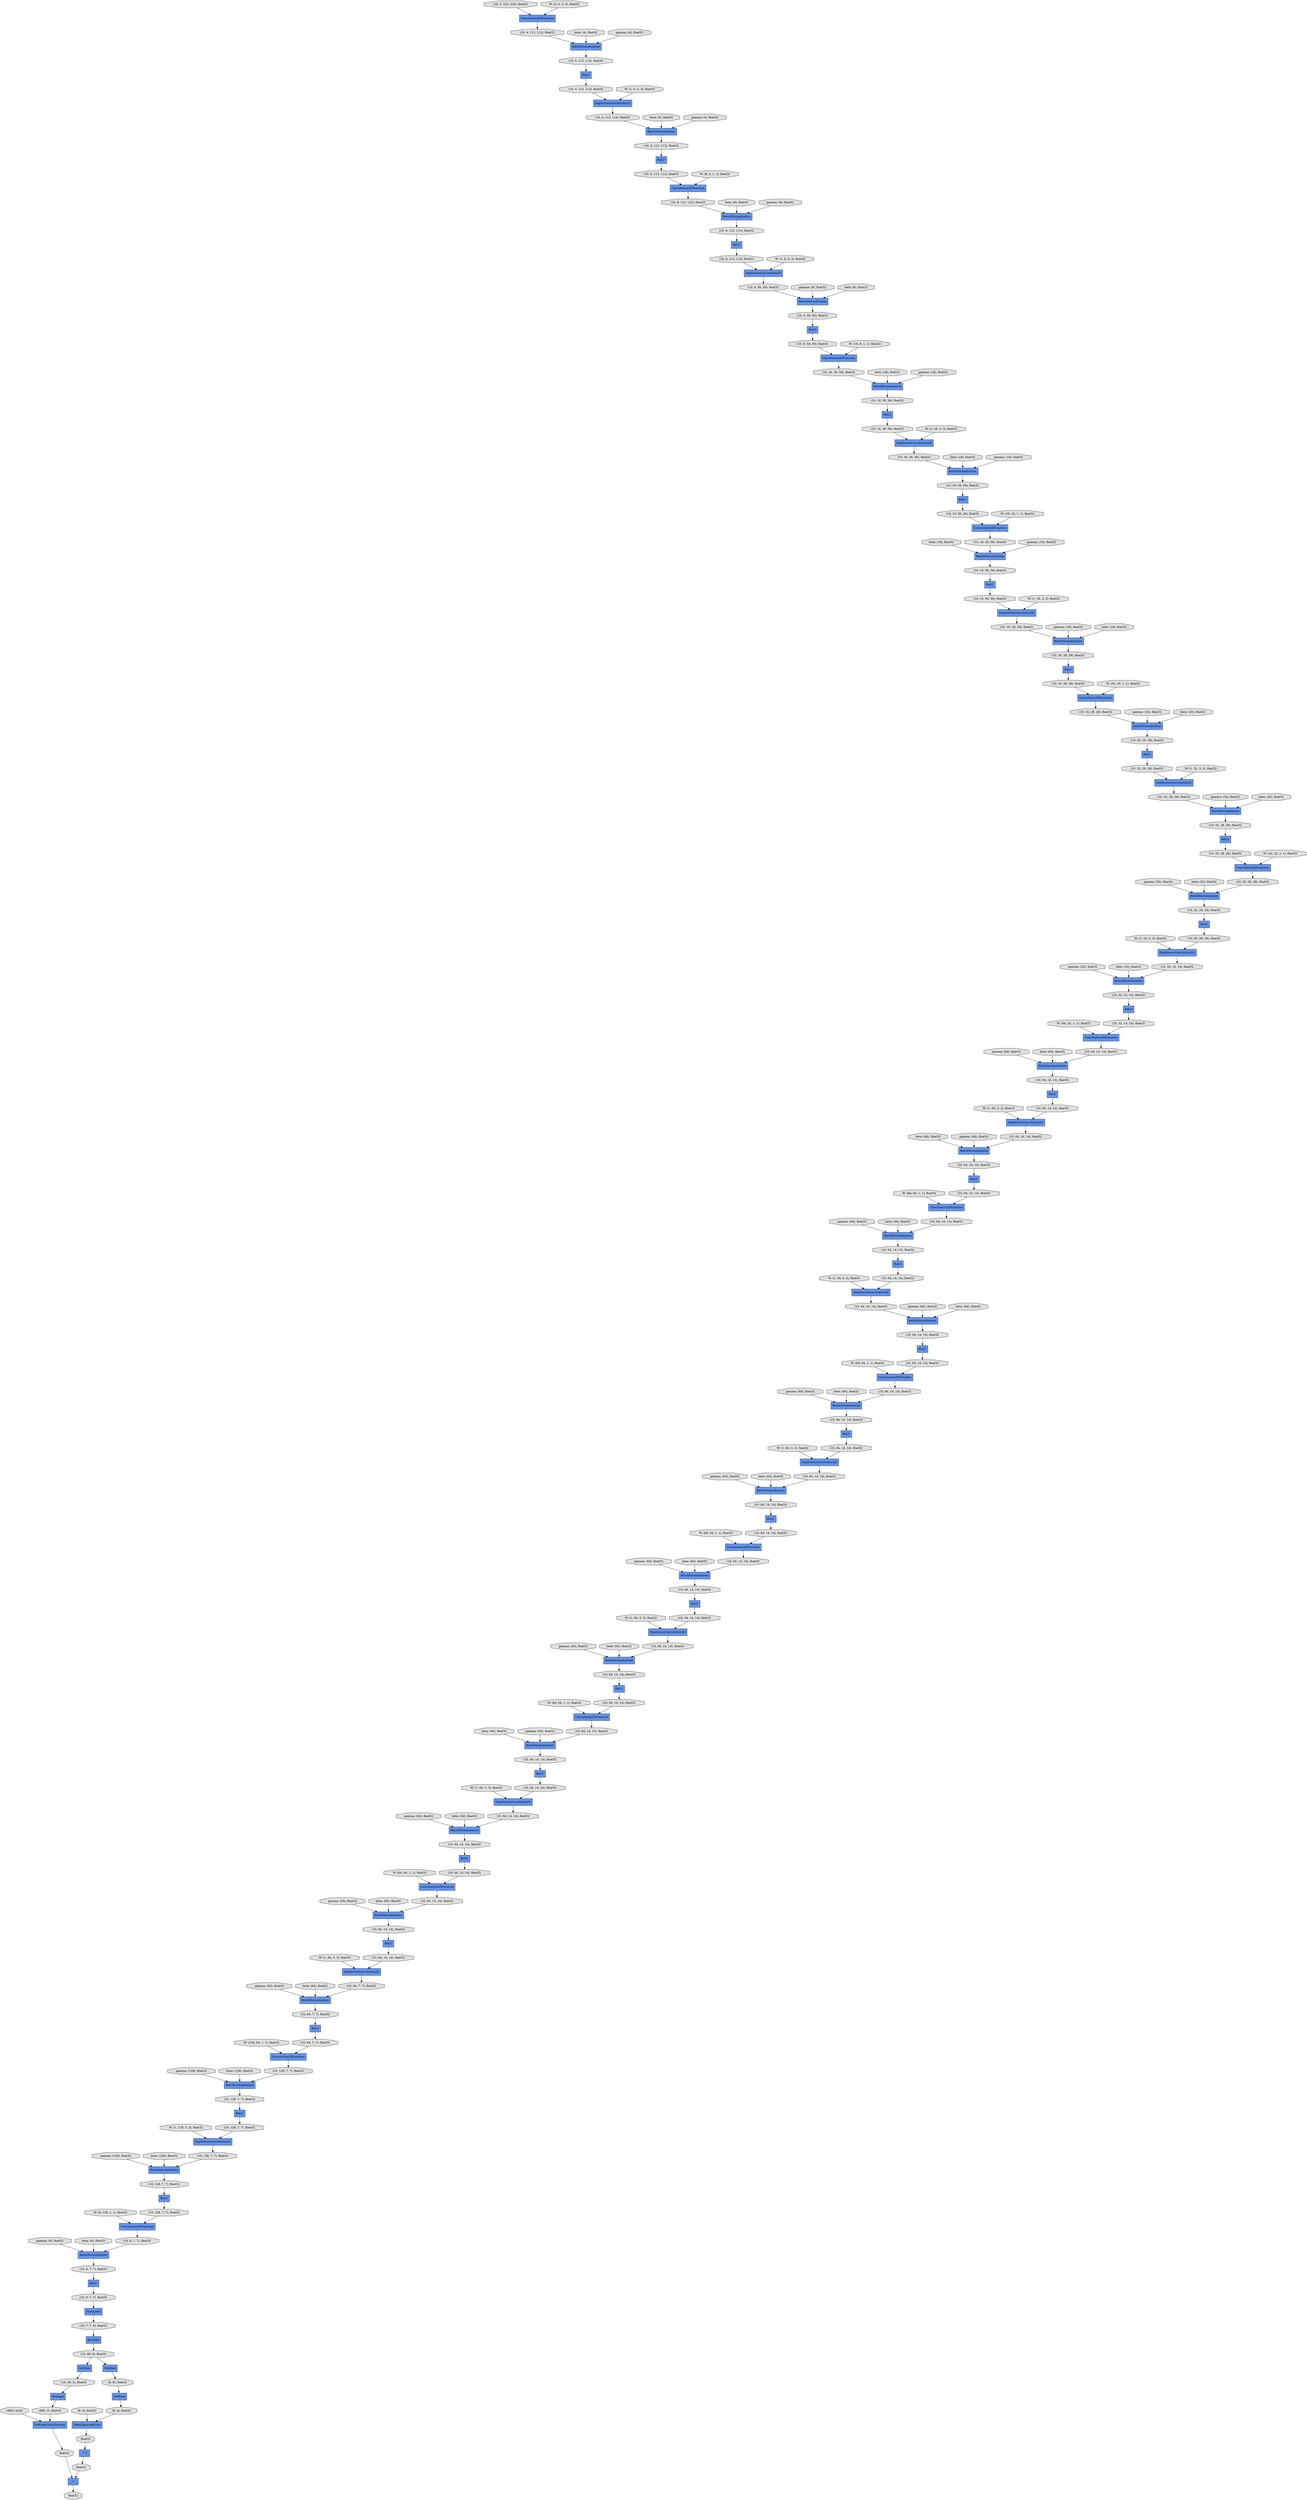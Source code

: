 digraph graphname{rankdir=TB;140635208941696 [style="filled",fillcolor="#6495ED",shape="record",label="BatchNormalization"];140635209482424 [style="filled",fillcolor="#E0E0E0",shape="octagon",label="beta: (64), float32"];140635084767472 [style="filled",fillcolor="#E0E0E0",shape="octagon",label="(10, 64, 14, 14), float32"];140635209974000 [style="filled",fillcolor="#E0E0E0",shape="octagon",label="beta: (64), float32"];140635209883888 [style="filled",fillcolor="#E0E0E0",shape="octagon",label="beta: (16), float32"];140635084767528 [style="filled",fillcolor="#6495ED",shape="record",label="ReLU"];140635208778024 [style="filled",fillcolor="#6495ED",shape="record",label="BatchNormalization"];140635208941920 [style="filled",fillcolor="#E0E0E0",shape="octagon",label="(10, 64, 14, 14), float32"];140635208892768 [style="filled",fillcolor="#E0E0E0",shape="octagon",label="(10, 16, 56, 56), float32"];140635208778080 [style="filled",fillcolor="#E0E0E0",shape="octagon",label="(10, 3, 224, 224), float32"];140635209990552 [style="filled",fillcolor="#E0E0E0",shape="octagon",label="gamma: (64), float32"];140635208941976 [style="filled",fillcolor="#6495ED",shape="record",label="ReLU"];140635209793944 [style="filled",fillcolor="#E0E0E0",shape="octagon",label="gamma: (32), float32"];140635208868248 [style="filled",fillcolor="#E0E0E0",shape="octagon",label="(10, 8, 112, 112), float32"];140635084767696 [style="filled",fillcolor="#E0E0E0",shape="octagon",label="(10, 64, 14, 14), float32"];140635209482760 [style="filled",fillcolor="#E0E0E0",shape="octagon",label="W: (1, 64, 3, 3), float32"];140635084767752 [style="filled",fillcolor="#6495ED",shape="record",label="Convolution2DFunction"];140635209974280 [style="filled",fillcolor="#E0E0E0",shape="octagon",label="W: (64, 64, 1, 1), float32"];140635208868360 [style="filled",fillcolor="#6495ED",shape="record",label="BatchNormalization"];140635208942144 [style="filled",fillcolor="#E0E0E0",shape="octagon",label="(10, 64, 14, 14), float32"];140635209884224 [style="filled",fillcolor="#E0E0E0",shape="octagon",label="W: (1, 16, 3, 3), float32"];140635208778248 [style="filled",fillcolor="#6495ED",shape="record",label="DepthwiseConvolution2D"];140635208942200 [style="filled",fillcolor="#6495ED",shape="record",label="Convolution2DFunction"];140635208893048 [style="filled",fillcolor="#E0E0E0",shape="octagon",label="(10, 16, 28, 28), float32"];140635208778360 [style="filled",fillcolor="#6495ED",shape="record",label="ReLU"];140635208893104 [style="filled",fillcolor="#6495ED",shape="record",label="ReLU"];140635208778416 [style="filled",fillcolor="#E0E0E0",shape="octagon",label="(10, 4, 112, 112), float32"];140635208868584 [style="filled",fillcolor="#E0E0E0",shape="octagon",label="(10, 8, 56, 56), float32"];140635209343888 [style="filled",fillcolor="#6495ED",shape="record",label="Convolution2DFunction"];140635084768032 [style="filled",fillcolor="#6495ED",shape="record",label="DepthwiseConvolution2D"];140635209990944 [style="filled",fillcolor="#E0E0E0",shape="octagon",label="beta: (64), float32"];140635209794336 [style="filled",fillcolor="#E0E0E0",shape="octagon",label="beta: (32), float32"];140635208893272 [style="filled",fillcolor="#E0E0E0",shape="octagon",label="(10, 16, 28, 28), float32"];140635208868640 [style="filled",fillcolor="#6495ED",shape="record",label="ReLU"];140635084768144 [style="filled",fillcolor="#E0E0E0",shape="octagon",label="(10, 64, 14, 14), float32"];140635208942480 [style="filled",fillcolor="#6495ED",shape="record",label="DepthwiseConvolution2D"];140635208893328 [style="filled",fillcolor="#6495ED",shape="record",label="Convolution2DFunction"];140635209483208 [style="filled",fillcolor="#E0E0E0",shape="octagon",label="gamma: (64), float32"];140635209974728 [style="filled",fillcolor="#E0E0E0",shape="octagon",label="gamma: (64), float32"];140635208868808 [style="filled",fillcolor="#E0E0E0",shape="octagon",label="(10, 8, 56, 56), float32"];140635208778696 [style="filled",fillcolor="#E0E0E0",shape="octagon",label="(10, 4, 112, 112), float32"];140635208942592 [style="filled",fillcolor="#E0E0E0",shape="octagon",label="(10, 64, 14, 14), float32"];140635209884672 [style="filled",fillcolor="#E0E0E0",shape="octagon",label="gamma: (16), float32"];140635208868864 [style="filled",fillcolor="#6495ED",shape="record",label="Convolution2DFunction"];140635209991224 [style="filled",fillcolor="#E0E0E0",shape="octagon",label="W: (64, 64, 1, 1), float32"];140635084768368 [style="filled",fillcolor="#E0E0E0",shape="octagon",label="(10, 64, 14, 14), float32"];140635209794672 [style="filled",fillcolor="#E0E0E0",shape="octagon",label="W: (1, 32, 3, 3), float32"];140635208893608 [style="filled",fillcolor="#6495ED",shape="record",label="DepthwiseConvolution2D"];140635084768480 [style="filled",fillcolor="#E0E0E0",shape="octagon",label="(10, 64, 14, 14), float32"];140635208942816 [style="filled",fillcolor="#E0E0E0",shape="octagon",label="(10, 64, 14, 14), float32"];140635084768536 [style="filled",fillcolor="#6495ED",shape="record",label="ReLU"];140635208893720 [style="filled",fillcolor="#E0E0E0",shape="octagon",label="(10, 16, 28, 28), float32"];140635208869144 [style="filled",fillcolor="#6495ED",shape="record",label="DepthwiseConvolution2D"];140635209483600 [style="filled",fillcolor="#E0E0E0",shape="octagon",label="beta: (64), float32"];140635084768592 [style="filled",fillcolor="#6495ED",shape="record",label="BatchNormalization"];140635209975120 [style="filled",fillcolor="#E0E0E0",shape="octagon",label="beta: (64), float32"];140635208942984 [style="filled",fillcolor="#E0E0E0",shape="octagon",label="(10, 64, 14, 14), float32"];140635209885064 [style="filled",fillcolor="#E0E0E0",shape="octagon",label="beta: (16), float32"];140635208869256 [style="filled",fillcolor="#E0E0E0",shape="octagon",label="(10, 8, 56, 56), float32"];140635208779144 [style="filled",fillcolor="#E0E0E0",shape="octagon",label="(10, 4, 112, 112), float32"];140635208943040 [style="filled",fillcolor="#6495ED",shape="record",label="ReLU"];140635209991672 [style="filled",fillcolor="#E0E0E0",shape="octagon",label="gamma: (64), float32"];140635208943096 [style="filled",fillcolor="#6495ED",shape="record",label="BatchNormalization"];140635208893944 [style="filled",fillcolor="#E0E0E0",shape="octagon",label="(10, 32, 28, 28), float32"];140635209795120 [style="filled",fillcolor="#E0E0E0",shape="octagon",label="gamma: (32), float32"];140635209483880 [style="filled",fillcolor="#E0E0E0",shape="octagon",label="W: (64, 64, 1, 1), float32"];140635208943208 [style="filled",fillcolor="#6495ED",shape="record",label="BatchNormalization"];140635208894056 [style="filled",fillcolor="#E0E0E0",shape="octagon",label="(10, 32, 28, 28), float32"];140635208869480 [style="filled",fillcolor="#E0E0E0",shape="octagon",label="(10, 16, 56, 56), float32"];140635209975456 [style="filled",fillcolor="#E0E0E0",shape="octagon",label="W: (1, 64, 3, 3), float32"];140635208894112 [style="filled",fillcolor="#6495ED",shape="record",label="ReLU"];140635209885344 [style="filled",fillcolor="#E0E0E0",shape="octagon",label="W: (32, 16, 1, 1), float32"];140635208894168 [style="filled",fillcolor="#6495ED",shape="record",label="BatchNormalization"];140635208869592 [style="filled",fillcolor="#E0E0E0",shape="octagon",label="(10, 16, 56, 56), float32"];140635208869648 [style="filled",fillcolor="#6495ED",shape="record",label="ReLU"];140635084769096 [style="filled",fillcolor="#E0E0E0",shape="octagon",label="(10, 64, 14, 14), float32"];140635208869704 [style="filled",fillcolor="#6495ED",shape="record",label="BatchNormalization"];140635209992064 [style="filled",fillcolor="#E0E0E0",shape="octagon",label="beta: (64), float32"];140635084769208 [style="filled",fillcolor="#6495ED",shape="record",label="BatchNormalization"];140635209795512 [style="filled",fillcolor="#E0E0E0",shape="octagon",label="beta: (32), float32"];140635208943600 [style="filled",fillcolor="#E0E0E0",shape="octagon",label="(10, 64, 14, 14), float32"];140635287881768 [style="filled",fillcolor="#6495ED",shape="record",label="GetItem"];140635209484328 [style="filled",fillcolor="#E0E0E0",shape="octagon",label="gamma: (64), float32"];140635209975904 [style="filled",fillcolor="#E0E0E0",shape="octagon",label="gamma: (64), float32"];140635209885792 [style="filled",fillcolor="#E0E0E0",shape="octagon",label="gamma: (32), float32"];140635084769432 [style="filled",fillcolor="#E0E0E0",shape="octagon",label="(10, 64, 14, 14), float32"];140635084769488 [style="filled",fillcolor="#6495ED",shape="record",label="ReLU"];140635209992400 [style="filled",fillcolor="#E0E0E0",shape="octagon",label="W: (1, 64, 3, 3), float32"];140635209795792 [style="filled",fillcolor="#E0E0E0",shape="octagon",label="W: (64, 32, 1, 1), float32"];140635208943880 [style="filled",fillcolor="#E0E0E0",shape="octagon",label="(10, 64, 14, 14), float32"];140635208894672 [style="filled",fillcolor="#E0E0E0",shape="octagon",label="(10, 32, 28, 28), float32"];140635208943936 [style="filled",fillcolor="#6495ED",shape="record",label="ReLU"];140635208894784 [style="filled",fillcolor="#6495ED",shape="record",label="BatchNormalization"];140635208870208 [style="filled",fillcolor="#E0E0E0",shape="octagon",label="(10, 16, 56, 56), float32"];140635084769656 [style="filled",fillcolor="#E0E0E0",shape="octagon",label="(10, 64, 14, 14), float32"];140635209484720 [style="filled",fillcolor="#E0E0E0",shape="octagon",label="beta: (64), float32"];140635084769712 [style="filled",fillcolor="#6495ED",shape="record",label="Convolution2DFunction"];140635208944104 [style="filled",fillcolor="#E0E0E0",shape="octagon",label="(10, 64, 14, 14), float32"];140635209976296 [style="filled",fillcolor="#E0E0E0",shape="octagon",label="beta: (64), float32"];140635209886184 [style="filled",fillcolor="#E0E0E0",shape="octagon",label="beta: (32), float32"];140635208870376 [style="filled",fillcolor="#6495ED",shape="record",label="BatchNormalization"];140635208944160 [style="filled",fillcolor="#6495ED",shape="record",label="Convolution2DFunction"];140635208895008 [style="filled",fillcolor="#E0E0E0",shape="octagon",label="(10, 32, 28, 28), float32"];140635208780264 [style="filled",fillcolor="#6495ED",shape="record",label="BatchNormalization"];140635208895064 [style="filled",fillcolor="#6495ED",shape="record",label="ReLU"];140635209992848 [style="filled",fillcolor="#E0E0E0",shape="octagon",label="gamma: (64), float32"];140635209796240 [style="filled",fillcolor="#E0E0E0",shape="octagon",label="gamma: (64), float32"];140635084769992 [style="filled",fillcolor="#6495ED",shape="record",label="DepthwiseConvolution2D"];140635208870600 [style="filled",fillcolor="#E0E0E0",shape="octagon",label="(10, 16, 56, 56), float32"];140635209485056 [style="filled",fillcolor="#E0E0E0",shape="octagon",label="W: (1, 64, 3, 3), float32"];140635209976576 [style="filled",fillcolor="#E0E0E0",shape="octagon",label="W: (64, 64, 1, 1), float32"];140635208895232 [style="filled",fillcolor="#E0E0E0",shape="octagon",label="(10, 32, 28, 28), float32"];140635084770104 [style="filled",fillcolor="#E0E0E0",shape="octagon",label="(10, 64, 14, 14), float32"];140635208944440 [style="filled",fillcolor="#6495ED",shape="record",label="DepthwiseConvolution2D"];140635208895288 [style="filled",fillcolor="#6495ED",shape="record",label="Convolution2DFunction"];140635209886520 [style="filled",fillcolor="#E0E0E0",shape="octagon",label="W: (1, 32, 3, 3), float32"];140635208870656 [style="filled",fillcolor="#6495ED",shape="record",label="ReLU"];140635208780600 [style="filled",fillcolor="#6495ED",shape="record",label="ReLU"];140635208780544 [style="filled",fillcolor="#E0E0E0",shape="octagon",label="(10, 4, 112, 112), float32"];140635208944552 [style="filled",fillcolor="#E0E0E0",shape="octagon",label="(10, 64, 14, 14), float32"];140635208870824 [style="filled",fillcolor="#E0E0E0",shape="octagon",label="(10, 16, 56, 56), float32"];140635208870880 [style="filled",fillcolor="#6495ED",shape="record",label="Convolution2DFunction"];140635208780768 [style="filled",fillcolor="#E0E0E0",shape="octagon",label="(10, 4, 112, 112), float32"];140635084770328 [style="filled",fillcolor="#E0E0E0",shape="octagon",label="(10, 64, 14, 14), float32"];140635209993240 [style="filled",fillcolor="#E0E0E0",shape="octagon",label="beta: (64), float32"];140635209796632 [style="filled",fillcolor="#E0E0E0",shape="octagon",label="beta: (64), float32"];140635208780824 [style="filled",fillcolor="#6495ED",shape="record",label="Convolution2DFunction"];140635208895568 [style="filled",fillcolor="#6495ED",shape="record",label="DepthwiseConvolution2D"];140635208944776 [style="filled",fillcolor="#E0E0E0",shape="octagon",label="(10, 64, 14, 14), float32"];140635209485504 [style="filled",fillcolor="#E0E0E0",shape="octagon",label="gamma: (64), float32"];140635084770496 [style="filled",fillcolor="#E0E0E0",shape="octagon",label="(10, 64, 14, 14), float32"];140635209977024 [style="filled",fillcolor="#E0E0E0",shape="octagon",label="gamma: (64), float32"];140635084770552 [style="filled",fillcolor="#6495ED",shape="record",label="ReLU"];140635208895680 [style="filled",fillcolor="#E0E0E0",shape="octagon",label="(10, 32, 28, 28), float32"];140635209886968 [style="filled",fillcolor="#E0E0E0",shape="octagon",label="gamma: (32), float32"];140635208871160 [style="filled",fillcolor="#6495ED",shape="record",label="DepthwiseConvolution2D"];140635084770608 [style="filled",fillcolor="#6495ED",shape="record",label="BatchNormalization"];140635209993520 [style="filled",fillcolor="#E0E0E0",shape="octagon",label="W: (64, 64, 1, 1), float32"];140635208944944 [style="filled",fillcolor="#E0E0E0",shape="octagon",label="(10, 64, 14, 14), float32"];140635208945000 [style="filled",fillcolor="#6495ED",shape="record",label="ReLU"];140635209796968 [style="filled",fillcolor="#E0E0E0",shape="octagon",label="W: (1, 64, 3, 3), float32"];140635208871272 [style="filled",fillcolor="#E0E0E0",shape="octagon",label="(10, 16, 56, 56), float32"];140635208781104 [style="filled",fillcolor="#6495ED",shape="record",label="DepthwiseConvolution2D"];140635084770720 [style="filled",fillcolor="#6495ED",shape="record",label="BatchNormalization"];140635208945056 [style="filled",fillcolor="#6495ED",shape="record",label="BatchNormalization"];140635208895904 [style="filled",fillcolor="#E0E0E0",shape="octagon",label="(10, 32, 28, 28), float32"];140635208781216 [style="filled",fillcolor="#E0E0E0",shape="octagon",label="(10, 4, 112, 112), float32"];140635208945168 [style="filled",fillcolor="#6495ED",shape="record",label="BatchNormalization"];140635208896016 [style="filled",fillcolor="#E0E0E0",shape="octagon",label="(10, 32, 28, 28), float32"];140635209485896 [style="filled",fillcolor="#E0E0E0",shape="octagon",label="beta: (64), float32"];140635209977416 [style="filled",fillcolor="#E0E0E0",shape="octagon",label="beta: (64), float32"];140635208896072 [style="filled",fillcolor="#6495ED",shape="record",label="ReLU"];140635208871496 [style="filled",fillcolor="#E0E0E0",shape="octagon",label="(10, 16, 56, 56), float32"];140635208896128 [style="filled",fillcolor="#6495ED",shape="record",label="BatchNormalization"];140635209887360 [style="filled",fillcolor="#E0E0E0",shape="octagon",label="beta: (32), float32"];140635208781440 [style="filled",fillcolor="#E0E0E0",shape="octagon",label="(10, 8, 112, 112), float32"];140635208871608 [style="filled",fillcolor="#E0E0E0",shape="octagon",label="(10, 16, 56, 56), float32"];140635209993968 [style="filled",fillcolor="#E0E0E0",shape="octagon",label="gamma: (64), float32"];140635208896240 [style="filled",fillcolor="#6495ED",shape="record",label="BatchNormalization"];140635208871664 [style="filled",fillcolor="#6495ED",shape="record",label="ReLU"];140635084771112 [style="filled",fillcolor="#E0E0E0",shape="octagon",label="(10, 64, 14, 14), float32"];140635209797416 [style="filled",fillcolor="#E0E0E0",shape="octagon",label="gamma: (64), float32"];140635208871720 [style="filled",fillcolor="#6495ED",shape="record",label="BatchNormalization"];140635208781608 [style="filled",fillcolor="#6495ED",shape="record",label="ReLU"];140635209486176 [style="filled",fillcolor="#E0E0E0",shape="octagon",label="W: (128, 64, 1, 1), float32"];140635208781664 [style="filled",fillcolor="#6495ED",shape="record",label="BatchNormalization"];140635208781552 [style="filled",fillcolor="#E0E0E0",shape="octagon",label="(10, 8, 112, 112), float32"];140635208945560 [style="filled",fillcolor="#E0E0E0",shape="octagon",label="(10, 64, 14, 14), float32"];140635209977752 [style="filled",fillcolor="#E0E0E0",shape="octagon",label="W: (1, 64, 3, 3), float32"];140635209887640 [style="filled",fillcolor="#E0E0E0",shape="octagon",label="W: (32, 32, 1, 1), float32"];140635208871832 [style="filled",fillcolor="#6495ED",shape="record",label="BatchNormalization"];140635084828744 [style="filled",fillcolor="#6495ED",shape="record",label="Reshape"];140635084795976 [style="filled",fillcolor="#6495ED",shape="record",label="ReLU"];140635084796032 [style="filled",fillcolor="#E0E0E0",shape="octagon",label="(10, 64, 7, 7), float32"];140635208921272 [style="filled",fillcolor="#E0E0E0",shape="octagon",label="(10, 32, 28, 28), float32"];140635084828968 [style="filled",fillcolor="#E0E0E0",shape="octagon",label="(10, 49, 2), float32"];140635209503072 [style="filled",fillcolor="#E0E0E0",shape="octagon",label="gamma: (128), float32"];140635084796256 [style="filled",fillcolor="#E0E0E0",shape="octagon",label="(10, 64, 7, 7), float32"];140635084796312 [style="filled",fillcolor="#6495ED",shape="record",label="Convolution2DFunction"];140635208921552 [style="filled",fillcolor="#E0E0E0",shape="octagon",label="(10, 32, 14, 14), float32"];140635084829192 [style="filled",fillcolor="#6495ED",shape="record",label="SoftmaxCrossEntropy"];140635208921608 [style="filled",fillcolor="#6495ED",shape="record",label="ReLU"];140635084829304 [style="filled",fillcolor="#E0E0E0",shape="octagon",label="(490, 2), float32"];140635084796592 [style="filled",fillcolor="#6495ED",shape="record",label="DepthwiseConvolution2D"];140635208921776 [style="filled",fillcolor="#E0E0E0",shape="octagon",label="(10, 32, 14, 14), float32"];140635210093232 [style="filled",fillcolor="#E0E0E0",shape="octagon",label="W: (1, 4, 3, 3), float32"];140635209503464 [style="filled",fillcolor="#E0E0E0",shape="octagon",label="beta: (128), float32"];140635208921832 [style="filled",fillcolor="#6495ED",shape="record",label="Convolution2DFunction"];140635210093288 [style="filled",fillcolor="#E0E0E0",shape="octagon",label="beta: (4), float32"];140635084829472 [style="filled",fillcolor="#E0E0E0",shape="octagon",label="(490), int32"];140635084796704 [style="filled",fillcolor="#E0E0E0",shape="octagon",label="(10, 64, 7, 7), float32"];140635084796928 [style="filled",fillcolor="#E0E0E0",shape="octagon",label="(10, 128, 7, 7), float32"];140635208922112 [style="filled",fillcolor="#6495ED",shape="record",label="DepthwiseConvolution2D"];140635209503800 [style="filled",fillcolor="#E0E0E0",shape="octagon",label="W: (1, 128, 3, 3), float32"];140635084797040 [style="filled",fillcolor="#E0E0E0",shape="octagon",label="(10, 128, 7, 7), float32"];140635208922224 [style="filled",fillcolor="#E0E0E0",shape="octagon",label="(10, 32, 14, 14), float32"];140635084797096 [style="filled",fillcolor="#6495ED",shape="record",label="ReLU"];140635084797152 [style="filled",fillcolor="#6495ED",shape="record",label="BatchNormalization"];140633708967136 [style="filled",fillcolor="#E0E0E0",shape="octagon",label="gamma: (16), float32"];140635084797264 [style="filled",fillcolor="#6495ED",shape="record",label="BatchNormalization"];140635208922448 [style="filled",fillcolor="#E0E0E0",shape="octagon",label="(10, 64, 14, 14), float32"];140635084830088 [style="filled",fillcolor="#E0E0E0",shape="octagon",label="float32"];140635210094016 [style="filled",fillcolor="#E0E0E0",shape="octagon",label="W: (1, 8, 3, 3), float32"];140635209504248 [style="filled",fillcolor="#E0E0E0",shape="octagon",label="gamma: (128), float32"];140635208922616 [style="filled",fillcolor="#E0E0E0",shape="octagon",label="(10, 64, 14, 14), float32"];140635208922672 [style="filled",fillcolor="#6495ED",shape="record",label="ReLU"];140635084797544 [style="filled",fillcolor="#6495ED",shape="record",label="Transpose"];140635208922728 [style="filled",fillcolor="#6495ED",shape="record",label="BatchNormalization"];140635084797656 [style="filled",fillcolor="#E0E0E0",shape="octagon",label="(10, 128, 7, 7), float32"];140635208922840 [style="filled",fillcolor="#6495ED",shape="record",label="BatchNormalization"];140635210094352 [style="filled",fillcolor="#E0E0E0",shape="octagon",label="W: (8, 4, 1, 1), float32"];140635209504640 [style="filled",fillcolor="#E0E0E0",shape="octagon",label="beta: (128), float32"];140635084797936 [style="filled",fillcolor="#E0E0E0",shape="octagon",label="(10, 128, 7, 7), float32"];140635210078192 [style="filled",fillcolor="#E0E0E0",shape="octagon",label="beta: (16), float32"];140635084797992 [style="filled",fillcolor="#6495ED",shape="record",label="ReLU"];140633708967976 [style="filled",fillcolor="#E0E0E0",shape="octagon",label="W: (16, 16, 1, 1), float32"];140635208923232 [style="filled",fillcolor="#E0E0E0",shape="octagon",label="(10, 64, 14, 14), float32"];140635210094688 [style="filled",fillcolor="#E0E0E0",shape="octagon",label="gamma: (8), float32"];140635209504920 [style="filled",fillcolor="#E0E0E0",shape="octagon",label="W: (6, 128, 1, 1), float32"];140635084798160 [style="filled",fillcolor="#E0E0E0",shape="octagon",label="(10, 128, 7, 7), float32"];140635210094800 [style="filled",fillcolor="#E0E0E0",shape="octagon",label="beta: (8), float32"];140635084830984 [style="filled",fillcolor="#6495ED",shape="record",label="GetItem"];140635084798216 [style="filled",fillcolor="#6495ED",shape="record",label="Convolution2DFunction"];140633708968200 [style="filled",fillcolor="#E0E0E0",shape="octagon",label="beta: (16), float32"];140635208923512 [style="filled",fillcolor="#E0E0E0",shape="octagon",label="(10, 64, 14, 14), float32"];140635208923568 [style="filled",fillcolor="#6495ED",shape="record",label="ReLU"];140635084831264 [style="filled",fillcolor="#E0E0E0",shape="octagon",label="(8, 6), float32"];140635210095136 [style="filled",fillcolor="#E0E0E0",shape="octagon",label="gamma: (8), float32"];140635209505368 [style="filled",fillcolor="#E0E0E0",shape="octagon",label="gamma: (6), float32"];140635208923736 [style="filled",fillcolor="#E0E0E0",shape="octagon",label="(10, 64, 14, 14), float32"];140635210078808 [style="filled",fillcolor="#E0E0E0",shape="octagon",label="gamma: (16), float32"];140635084798608 [style="filled",fillcolor="#E0E0E0",shape="octagon",label="(10, 128, 7, 7), float32"];140635208923792 [style="filled",fillcolor="#6495ED",shape="record",label="Convolution2DFunction"];140635084831544 [style="filled",fillcolor="#E0E0E0",shape="octagon",label="(8, 4), float32"];140634562272056 [style="filled",fillcolor="#E0E0E0",shape="octagon",label="W: (4, 3, 3, 3), float32"];140635084831600 [style="filled",fillcolor="#6495ED",shape="record",label="_ * 1"];140635084798832 [style="filled",fillcolor="#E0E0E0",shape="octagon",label="(10, 6, 7, 7), float32"];140635084831656 [style="filled",fillcolor="#E0E0E0",shape="octagon",label="(8, 4), float32"];140635208924072 [style="filled",fillcolor="#6495ED",shape="record",label="DepthwiseConvolution2D"];140635210079144 [style="filled",fillcolor="#E0E0E0",shape="octagon",label="W: (16, 8, 1, 1), float32"];140635084831712 [style="filled",fillcolor="#6495ED",shape="record",label="MeanSquaredError"];140635084798944 [style="filled",fillcolor="#E0E0E0",shape="octagon",label="(10, 6, 7, 7), float32"];140635209505760 [style="filled",fillcolor="#E0E0E0",shape="octagon",label="beta: (6), float32"];140635084799000 [style="filled",fillcolor="#6495ED",shape="record",label="ReLU"];140635208924184 [style="filled",fillcolor="#E0E0E0",shape="octagon",label="(10, 64, 14, 14), float32"];140635210095584 [style="filled",fillcolor="#E0E0E0",shape="octagon",label="beta: (4), float32"];140635084799056 [style="filled",fillcolor="#6495ED",shape="record",label="BatchNormalization"];140635084831936 [style="filled",fillcolor="#E0E0E0",shape="octagon",label="float32"];140635084799168 [style="filled",fillcolor="#E0E0E0",shape="octagon",label="(10, 7, 7, 6), float32"];140635208924408 [style="filled",fillcolor="#E0E0E0",shape="octagon",label="(10, 64, 14, 14), float32"];140635210079536 [style="filled",fillcolor="#E0E0E0",shape="octagon",label="W: (1, 16, 3, 3), float32"];140635208924520 [style="filled",fillcolor="#E0E0E0",shape="octagon",label="(10, 64, 14, 14), float32"];140635210095976 [style="filled",fillcolor="#E0E0E0",shape="octagon",label="gamma: (4), float32"];140635208924576 [style="filled",fillcolor="#6495ED",shape="record",label="ReLU"];140635084799448 [style="filled",fillcolor="#6495ED",shape="record",label="Reshape"];140635208924632 [style="filled",fillcolor="#6495ED",shape="record",label="BatchNormalization"];140635084832272 [style="filled",fillcolor="#E0E0E0",shape="octagon",label="float32"];140635084832328 [style="filled",fillcolor="#6495ED",shape="record",label="_ + _"];140635084799560 [style="filled",fillcolor="#E0E0E0",shape="octagon",label="(10, 6, 7, 7), float32"];140635210079872 [style="filled",fillcolor="#E0E0E0",shape="octagon",label="beta: (8), float32"];140635084832552 [style="filled",fillcolor="#E0E0E0",shape="octagon",label="float32"];140635210080040 [style="filled",fillcolor="#E0E0E0",shape="octagon",label="gamma: (16), float32"];140635210096424 [style="filled",fillcolor="#E0E0E0",shape="octagon",label="gamma: (4), float32"];140635084799840 [style="filled",fillcolor="#E0E0E0",shape="octagon",label="(10, 49, 6), float32"];140635084799896 [style="filled",fillcolor="#6495ED",shape="record",label="GetItem"];140635208925136 [style="filled",fillcolor="#E0E0E0",shape="octagon",label="(10, 64, 14, 14), float32"];140635208778080 -> 140635209343888;140635084799840 -> 140635287881768;140635084797992 -> 140635084798608;140635209795792 -> 140635208921832;140635208924576 -> 140635208925136;140635208892768 -> 140635208871160;140635084770104 -> 140635084769712;140635084828968 -> 140635084828744;140635084796312 -> 140635084797040;140635209484720 -> 140635084770608;140635209887360 -> 140635208894784;140635208870656 -> 140635208871272;140635084798944 -> 140635084799056;140635287881768 -> 140635084831264;140635084831600 -> 140635084832272;140635209505760 -> 140635084799056;140635209503464 -> 140635084797152;140635084770552 -> 140635084771112;140635208778696 -> 140635208778360;140635210094016 -> 140635208781104;140635084769992 -> 140635084796032;140635208942480 -> 140635208943880;140635208871664 -> 140635208892768;140635084829304 -> 140635084829192;140635084799560 -> 140635084797544;140635084771112 -> 140635084769992;140635208895232 -> 140635208895064;140635084799896 -> 140635084828968;140635210079144 -> 140635208868864;140635084767472 -> 140635208945168;140635208944440 -> 140635084767472;140635208896016 -> 140635208896128;140635209483208 -> 140635084769208;140635208894056 -> 140635208894168;140635209977416 -> 140635208943096;140635208871608 -> 140635208871720;140635208779144 -> 140635208778248;140635208942816 -> 140635208943040;140635084797040 -> 140635084797152;140635209486176 -> 140635084796312;140635208893104 -> 140635208893720;140635084832328 -> 140635084832552;140635209795512 -> 140635208896240;140635210079536 -> 140635208869144;140635210093288 -> 140635208778024;140635208871720 -> 140635208871496;140635208944552 -> 140635208944160;140635209504920 -> 140635084798216;140635209990944 -> 140635208943208;140635208868584 -> 140635208868360;140635208893272 -> 140635208893104;140635084799168 -> 140635084799448;140635208923512 -> 140635208922840;140635208893608 -> 140635208895008;140635084831712 -> 140635084831936;140635208870376 -> 140635208870824;140635208944776 -> 140635208945000;140635208943096 -> 140635208942816;140635208780544 -> 140635208780264;140635208895008 -> 140635208894784;140635208921608 -> 140635208922224;140635210094352 -> 140635208780824;140635084798608 -> 140635084798216;140635208869704 -> 140635208869480;140635208781440 -> 140635208781608;140635084769488 -> 140635084770104;140635209992400 -> 140635208944440;140635208945168 -> 140635084767696;140635084768592 -> 140635084768368;140635084797936 -> 140635084797264;140635208921552 -> 140635208896240;140635210080040 -> 140635208870376;140635208945000 -> 140635208945560;140635209797416 -> 140635208922840;140635208921832 -> 140635208922616;140635208781552 -> 140635208781664;140635209343888 -> 140635208778416;140635208895064 -> 140635208895680;140633708967976 -> 140635208870880;140635208942200 -> 140635208942984;140635209976296 -> 140635208941696;140635208923232 -> 140635208922112;140635208922448 -> 140635208922672;140635208778360 -> 140635208779144;140635084831656 -> 140635084831712;140635208870600 -> 140635208870376;140635208922672 -> 140635208923232;140635208923736 -> 140635208923568;140635208869256 -> 140635208868864;140635209796240 -> 140635208922728;140635208924408 -> 140635208924576;140635209485056 -> 140635084769992;140635084769208 -> 140635084769656;140635209884672 -> 140635208871832;140635084798216 -> 140635084798944;140635084770720 -> 140635084796256;140635208945560 -> 140635208944440;140635209992064 -> 140635208945056;140635084799000 -> 140635084799560;140635208942592 -> 140635208942200;140635209887640 -> 140635208895288;140635209885344 -> 140635208893328;140635208895904 -> 140635208896072;140635208893720 -> 140635208893328;140635208943600 -> 140635208942480;140635208869592 -> 140635208869704;140635208925136 -> 140635208924072;140635208896072 -> 140635208921272;140635084767528 -> 140635084768144;140635208944104 -> 140635208943936;140635209885064 -> 140635208871832;140635210093232 -> 140635208778248;140635208778248 -> 140635208780544;140635208780264 -> 140635208780768;140635208871832 -> 140635208893272;140635084831936 -> 140635084831600;140635208869480 -> 140635208869648;140635208778416 -> 140635208778024;140635209796968 -> 140635208922112;140635209976576 -> 140635208942200;140635210094800 -> 140635208781664;140635084831264 -> 140635084830984;140635209975904 -> 140635208941696;140635208921272 -> 140635208895568;140635084767752 -> 140635084768480;140635208923792 -> 140635208924520;140635209975120 -> 140635208924632;140635084770496 -> 140635084770608;140635208870880 -> 140635208871608;140635210078808 -> 140635208869704;140635208942144 -> 140635208941976;140635208871160 -> 140635208893048;140635208781664 -> 140635208781440;140635209993520 -> 140635084767752;140635084770608 -> 140635084770328;140635084769656 -> 140635084769488;140635208896128 -> 140635208895904;140635208923568 -> 140635208924184;140635209505368 -> 140635084799056;140635084829192 -> 140635084830088;140635209990552 -> 140635208943208;140635208893048 -> 140635208871832;140635084799448 -> 140635084799840;140635209977024 -> 140635208943096;140635210095136 -> 140635208781664;140635084797152 -> 140635084796928;140635209885792 -> 140635208894168;140635208869144 -> 140635208870600;140635209504640 -> 140635084797264;140635208894672 -> 140635208893608;140635208941696 -> 140635208942144;140635208894784 -> 140635208895232;140635208943880 -> 140635208943208;140635209974000 -> 140635208922840;140635208894112 -> 140635208894672;140635208871496 -> 140635208871664;140635084769712 -> 140635084770496;140635209503800 -> 140635084796592;140635210094688 -> 140635208868360;140635209793944 -> 140635208896128;140635208893944 -> 140635208894112;140635209886184 -> 140635208894168;140635210095976 -> 140635208780264;140635084829472 -> 140635084829192;140635208943936 -> 140635208944552;140635084798160 -> 140635084797992;140635209992848 -> 140635208945168;140635208781608 -> 140635208868248;140635209483600 -> 140635084769208;140635209886968 -> 140635208894784;140633708968200 -> 140635208870376;140635209884224 -> 140635208871160;140635210079872 -> 140635208868360;140635209977752 -> 140635208942480;140635208895680 -> 140635208895288;140635084796256 -> 140635084795976;140635208924520 -> 140635208924632;140635209975456 -> 140635208924072;140635210096424 -> 140635208778024;140635208870824 -> 140635208870656;140635208924632 -> 140635208924408;140635208870208 -> 140635208869144;140635084797264 -> 140635084798160;140635084799840 -> 140635084799896;140635209991224 -> 140635208944160;140635208781216 -> 140635208780824;140635209974728 -> 140635208924632;140635084796592 -> 140635084797936;140635084797096 -> 140635084797656;140635209485504 -> 140635084770720;140635084768144 -> 140635084767752;140635208941976 -> 140635208942592;140635208780768 -> 140635208780600;140635084769096 -> 140635084768032;140635084797544 -> 140635084799168;140635084831544 -> 140635084831712;140635084797656 -> 140635084796592;140635208944160 -> 140635208944944;140635084796704 -> 140635084796312;140635208944944 -> 140635208945056;140635209993968 -> 140635084768592;140635208924072 -> 140635208941920;140635209482760 -> 140635084768032;140635084832272 -> 140635084832328;140635084770328 -> 140635084770552;140635209991672 -> 140635208945056;140635209485896 -> 140635084770720;140633708967136 -> 140635208871720;140635208781104 -> 140635208868584;140635084796928 -> 140635084797096;140635209482424 -> 140635084768592;140635210095584 -> 140635208780264;140635209794336 -> 140635208896128;140635209886520 -> 140635208893608;140635208894168 -> 140635208893944;140635084796032 -> 140635084770720;140635209993240 -> 140635208945168;140635208942984 -> 140635208943096;140635208922112 -> 140635208923512;140635208943040 -> 140635208943600;140635084767696 -> 140635084767528;140635208868640 -> 140635208869256;140635208922840 -> 140635208923736;140635208922728 -> 140635208922448;140635208943208 -> 140635208944104;140635208945056 -> 140635208944776;140635208896240 -> 140635208921776;140634562272056 -> 140635209343888;140635208778024 -> 140635208778696;140635084798832 -> 140635084799000;140635209974280 -> 140635208923792;140635210078192 -> 140635208869704;140635084830984 -> 140635084831544;140635084799056 -> 140635084798832;140635208895288 -> 140635208896016;140635209795120 -> 140635208896240;140635208868808 -> 140635208868640;140635084769432 -> 140635084769208;140635208868864 -> 140635208869592;140635208921776 -> 140635208921608;140635209794672 -> 140635208895568;140635084768032 -> 140635084769432;140635209883888 -> 140635208871720;140635209483880 -> 140635084769712;140635209504248 -> 140635084797264;140635208871272 -> 140635208870880;140635208868360 -> 140635208868808;140635084828744 -> 140635084829304;140635208922616 -> 140635208922728;140635209484328 -> 140635084770608;140635208922224 -> 140635208921832;140635084795976 -> 140635084796704;140635208780600 -> 140635208781216;140635208868248 -> 140635208781104;140635208893328 -> 140635208894056;140635084768536 -> 140635084769096;140635084830088 -> 140635084832328;140635209503072 -> 140635084797152;140635208869648 -> 140635208870208;140635208780824 -> 140635208781552;140635209796632 -> 140635208922728;140635208941920 -> 140635208941696;140635084768480 -> 140635084768592;140635084768368 -> 140635084768536;140635208924184 -> 140635208923792;140635208895568 -> 140635208921552;}